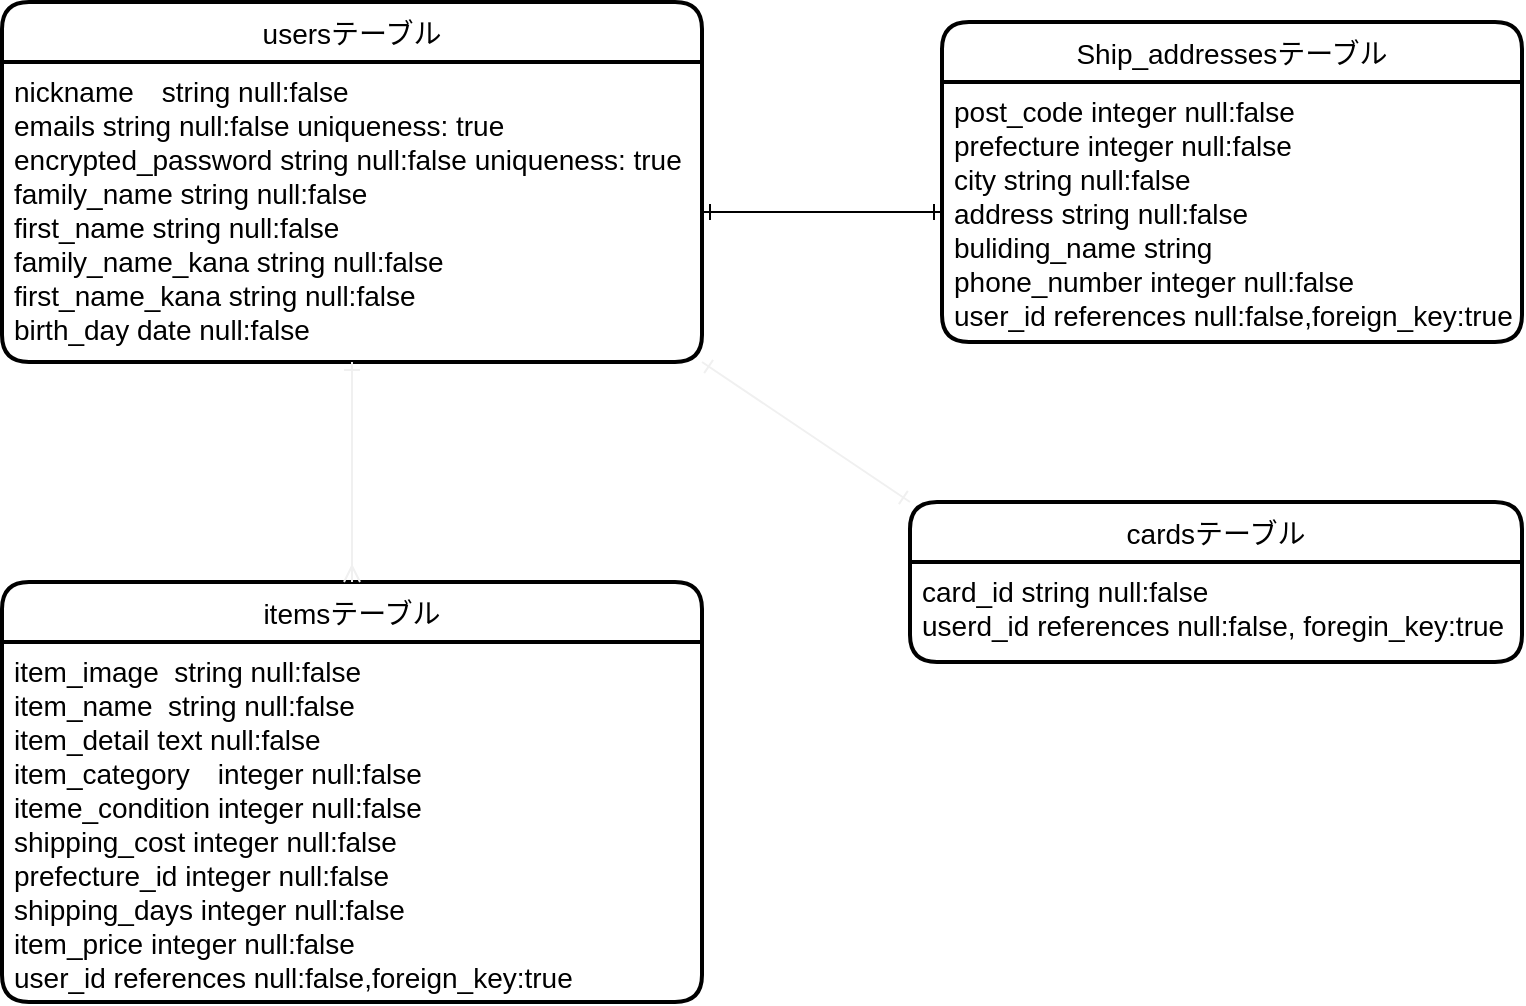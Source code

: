 <mxfile>
    <diagram id="b-1jcsqDYMidQyIbrkRD" name="ページ1">
        <mxGraphModel dx="727" dy="680" grid="1" gridSize="10" guides="1" tooltips="1" connect="1" arrows="1" fold="1" page="1" pageScale="1" pageWidth="827" pageHeight="1169" math="0" shadow="0">
            <root>
                <mxCell id="0"/>
                <mxCell id="1" parent="0"/>
                <mxCell id="85_vzhjiqKF4pWe78QdD-1" value="usersテーブル" style="swimlane;childLayout=stackLayout;horizontal=1;startSize=30;horizontalStack=0;rounded=1;fontSize=14;fontStyle=0;strokeWidth=2;resizeParent=0;resizeLast=1;shadow=0;dashed=0;align=center;" vertex="1" parent="1">
                    <mxGeometry x="30" y="100" width="350" height="180" as="geometry"/>
                </mxCell>
                <mxCell id="85_vzhjiqKF4pWe78QdD-2" value="nickname　string null:false&#10;emails string null:false uniqueness: true&#10;encrypted_password string null:false uniqueness: true&#10;family_name string null:false&#10;first_name string null:false&#10;family_name_kana string null:false&#10;first_name_kana string null:false&#10;birth_day date null:false" style="align=left;strokeColor=none;fillColor=none;spacingLeft=4;fontSize=14;verticalAlign=top;resizable=0;rotatable=0;part=1;" vertex="1" parent="85_vzhjiqKF4pWe78QdD-1">
                    <mxGeometry y="30" width="350" height="150" as="geometry"/>
                </mxCell>
                <mxCell id="85_vzhjiqKF4pWe78QdD-5" value="cardsテーブル" style="swimlane;childLayout=stackLayout;horizontal=1;startSize=30;horizontalStack=0;rounded=1;fontSize=14;fontStyle=0;strokeWidth=2;resizeParent=0;resizeLast=1;shadow=0;dashed=0;align=center;" vertex="1" parent="1">
                    <mxGeometry x="484" y="350" width="306" height="80" as="geometry"/>
                </mxCell>
                <mxCell id="85_vzhjiqKF4pWe78QdD-6" value="card_id string null:false&#10;userd_id references null:false, foregin_key:true" style="align=left;strokeColor=none;fillColor=none;spacingLeft=4;fontSize=14;verticalAlign=top;resizable=0;rotatable=0;part=1;" vertex="1" parent="85_vzhjiqKF4pWe78QdD-5">
                    <mxGeometry y="30" width="306" height="50" as="geometry"/>
                </mxCell>
                <mxCell id="85_vzhjiqKF4pWe78QdD-8" value="itemsテーブル" style="swimlane;childLayout=stackLayout;horizontal=1;startSize=30;horizontalStack=0;rounded=1;fontSize=14;fontStyle=0;strokeWidth=2;resizeParent=0;resizeLast=1;shadow=0;dashed=0;align=center;" vertex="1" parent="1">
                    <mxGeometry x="30" y="390" width="350" height="210" as="geometry"/>
                </mxCell>
                <mxCell id="85_vzhjiqKF4pWe78QdD-9" value="item_image  string null:false&#10;item_name  string null:false&#10;item_detail text null:false&#10;item_category　integer null:false&#10;iteme_condition integer null:false&#10;shipping_cost integer null:false&#10;prefecture_id integer null:false&#10;shipping_days integer null:false&#10;item_price integer null:false&#10;user_id references null:false,foreign_key:true" style="align=left;strokeColor=none;fillColor=none;spacingLeft=4;fontSize=14;verticalAlign=top;resizable=0;rotatable=0;part=1;" vertex="1" parent="85_vzhjiqKF4pWe78QdD-8">
                    <mxGeometry y="30" width="350" height="180" as="geometry"/>
                </mxCell>
                <mxCell id="85_vzhjiqKF4pWe78QdD-10" value="Ship_addressesテーブル" style="swimlane;childLayout=stackLayout;horizontal=1;startSize=30;horizontalStack=0;rounded=1;fontSize=14;fontStyle=0;strokeWidth=2;resizeParent=0;resizeLast=1;shadow=0;dashed=0;align=center;" vertex="1" parent="1">
                    <mxGeometry x="500" y="110" width="290" height="160" as="geometry"/>
                </mxCell>
                <mxCell id="85_vzhjiqKF4pWe78QdD-11" value="post_code integer null:false&#10;prefecture integer null:false&#10;city string null:false&#10;address string null:false&#10;buliding_name string&#10;phone_number integer null:false&#10;user_id references null:false,foreign_key:true" style="align=left;strokeColor=none;fillColor=none;spacingLeft=4;fontSize=14;verticalAlign=top;resizable=0;rotatable=0;part=1;" vertex="1" parent="85_vzhjiqKF4pWe78QdD-10">
                    <mxGeometry y="30" width="290" height="130" as="geometry"/>
                </mxCell>
                <mxCell id="85_vzhjiqKF4pWe78QdD-14" style="edgeStyle=none;html=1;fontSize=14;strokeWidth=1;startArrow=ERone;startFill=0;endArrow=ERone;endFill=0;" edge="1" parent="1" source="85_vzhjiqKF4pWe78QdD-2" target="85_vzhjiqKF4pWe78QdD-11">
                    <mxGeometry relative="1" as="geometry"/>
                </mxCell>
                <mxCell id="85_vzhjiqKF4pWe78QdD-15" style="edgeStyle=none;html=1;exitX=1;exitY=1;exitDx=0;exitDy=0;entryX=0;entryY=0;entryDx=0;entryDy=0;fontSize=14;startArrow=ERone;startFill=0;endArrow=ERone;endFill=0;strokeColor=#f0f0f0;strokeWidth=1;" edge="1" parent="1" source="85_vzhjiqKF4pWe78QdD-2" target="85_vzhjiqKF4pWe78QdD-5">
                    <mxGeometry relative="1" as="geometry"/>
                </mxCell>
                <mxCell id="85_vzhjiqKF4pWe78QdD-16" style="edgeStyle=none;html=1;exitX=0.5;exitY=1;exitDx=0;exitDy=0;fontSize=14;startArrow=ERone;startFill=0;endArrow=ERmany;endFill=0;strokeColor=#f0f0f0;strokeWidth=1;" edge="1" parent="1" source="85_vzhjiqKF4pWe78QdD-2">
                    <mxGeometry relative="1" as="geometry">
                        <mxPoint x="205" y="390" as="targetPoint"/>
                    </mxGeometry>
                </mxCell>
            </root>
        </mxGraphModel>
    </diagram>
</mxfile>